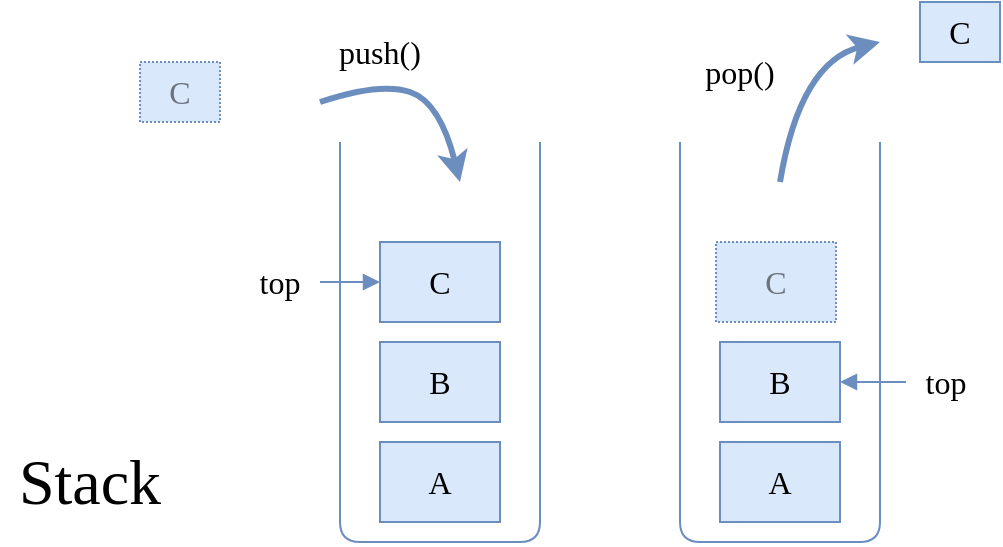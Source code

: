 <mxfile version="24.2.5" type="device">
  <diagram name="Page-1" id="UswiV8kJdXYd4FI-y-HA">
    <mxGraphModel dx="1434" dy="835" grid="1" gridSize="10" guides="1" tooltips="1" connect="1" arrows="1" fold="1" page="1" pageScale="1" pageWidth="850" pageHeight="1100" math="0" shadow="0">
      <root>
        <mxCell id="0" />
        <mxCell id="1" parent="0" />
        <mxCell id="MC3kBA18-3uo8F8Iywav-1" value="Stack" style="text;html=1;align=center;verticalAlign=middle;whiteSpace=wrap;rounded=0;fontFamily=Ubuntu;fontSize=32;fontStyle=0;" vertex="1" parent="1">
          <mxGeometry x="100" y="390" width="90" height="40" as="geometry" />
        </mxCell>
        <mxCell id="MC3kBA18-3uo8F8Iywav-2" value="A" style="rounded=0;whiteSpace=wrap;html=1;shadow=0;strokeColor=#6c8ebf;strokeWidth=1;fontFamily=Ubuntu;fontSize=16;fontStyle=0;fillColor=#dae8fc;" vertex="1" parent="1">
          <mxGeometry x="290" y="390" width="60" height="40" as="geometry" />
        </mxCell>
        <mxCell id="MC3kBA18-3uo8F8Iywav-3" value="" style="endArrow=none;html=1;rounded=1;shadow=0;strokeColor=#6c8ebf;strokeWidth=1;fontFamily=Ubuntu;fontSize=14;fontStyle=0;fillColor=#dae8fc;" edge="1" parent="1">
          <mxGeometry width="50" height="50" relative="1" as="geometry">
            <mxPoint x="370" y="240" as="sourcePoint" />
            <mxPoint x="270" y="240" as="targetPoint" />
            <Array as="points">
              <mxPoint x="370" y="440" />
              <mxPoint x="270" y="440" />
            </Array>
          </mxGeometry>
        </mxCell>
        <mxCell id="MC3kBA18-3uo8F8Iywav-4" value="" style="endArrow=none;html=1;rounded=1;shadow=0;strokeColor=#6c8ebf;strokeWidth=1;fontFamily=Ubuntu;fontSize=14;fontStyle=0;fillColor=#dae8fc;" edge="1" parent="1">
          <mxGeometry width="50" height="50" relative="1" as="geometry">
            <mxPoint x="540" y="240" as="sourcePoint" />
            <mxPoint x="440" y="240" as="targetPoint" />
            <Array as="points">
              <mxPoint x="540" y="440" />
              <mxPoint x="440" y="440" />
            </Array>
          </mxGeometry>
        </mxCell>
        <mxCell id="MC3kBA18-3uo8F8Iywav-5" value="B" style="rounded=0;whiteSpace=wrap;html=1;shadow=0;strokeColor=#6c8ebf;strokeWidth=1;fontFamily=Ubuntu;fontSize=16;fontStyle=0;fillColor=#dae8fc;" vertex="1" parent="1">
          <mxGeometry x="290" y="340" width="60" height="40" as="geometry" />
        </mxCell>
        <mxCell id="MC3kBA18-3uo8F8Iywav-6" value="C" style="rounded=0;whiteSpace=wrap;html=1;shadow=0;strokeColor=#6c8ebf;strokeWidth=1;fontFamily=Ubuntu;fontSize=16;fontStyle=0;fillColor=#dae8fc;" vertex="1" parent="1">
          <mxGeometry x="290" y="290" width="60" height="40" as="geometry" />
        </mxCell>
        <mxCell id="MC3kBA18-3uo8F8Iywav-8" style="edgeStyle=orthogonalEdgeStyle;rounded=1;orthogonalLoop=1;jettySize=auto;html=1;entryX=0;entryY=0.5;entryDx=0;entryDy=0;shadow=0;strokeColor=#6c8ebf;strokeWidth=1;fontFamily=Ubuntu;fontSize=14;fontStyle=0;endArrow=block;endFill=1;fillColor=#dae8fc;" edge="1" parent="1" source="MC3kBA18-3uo8F8Iywav-7" target="MC3kBA18-3uo8F8Iywav-6">
          <mxGeometry relative="1" as="geometry" />
        </mxCell>
        <mxCell id="MC3kBA18-3uo8F8Iywav-7" value="top" style="text;html=1;align=center;verticalAlign=middle;whiteSpace=wrap;rounded=0;fontFamily=Ubuntu;fontSize=16;fontStyle=0;" vertex="1" parent="1">
          <mxGeometry x="220" y="295" width="40" height="30" as="geometry" />
        </mxCell>
        <mxCell id="MC3kBA18-3uo8F8Iywav-9" value="C" style="rounded=0;whiteSpace=wrap;html=1;shadow=0;strokeColor=#6c8ebf;strokeWidth=1;fontFamily=Ubuntu;fontSize=16;fontStyle=0;fillColor=#dae8fc;dashed=1;dashPattern=1 1;textOpacity=50;" vertex="1" parent="1">
          <mxGeometry x="170" y="200" width="40" height="30" as="geometry" />
        </mxCell>
        <mxCell id="MC3kBA18-3uo8F8Iywav-11" value="" style="endArrow=classic;html=1;rounded=0;shadow=0;strokeColor=#6c8ebf;strokeWidth=3;fontFamily=Ubuntu;fontSize=14;fontStyle=0;fillColor=#dae8fc;jumpStyle=none;jumpSize=6;curved=1;endSize=6;startSize=6;" edge="1" parent="1">
          <mxGeometry width="50" height="50" relative="1" as="geometry">
            <mxPoint x="260" y="220" as="sourcePoint" />
            <mxPoint x="330" y="260" as="targetPoint" />
            <Array as="points">
              <mxPoint x="290" y="210" />
              <mxPoint x="320" y="220" />
            </Array>
          </mxGeometry>
        </mxCell>
        <mxCell id="MC3kBA18-3uo8F8Iywav-12" value="" style="endArrow=classic;html=1;rounded=0;shadow=0;strokeColor=#6c8ebf;strokeWidth=3;fontFamily=Ubuntu;fontSize=14;fontStyle=0;fillColor=#dae8fc;curved=1;" edge="1" parent="1">
          <mxGeometry width="50" height="50" relative="1" as="geometry">
            <mxPoint x="490" y="260" as="sourcePoint" />
            <mxPoint x="540" y="190" as="targetPoint" />
            <Array as="points">
              <mxPoint x="500" y="200" />
            </Array>
          </mxGeometry>
        </mxCell>
        <mxCell id="MC3kBA18-3uo8F8Iywav-13" value="A" style="rounded=0;whiteSpace=wrap;html=1;shadow=0;strokeColor=#6c8ebf;strokeWidth=1;fontFamily=Ubuntu;fontSize=16;fontStyle=0;fillColor=#dae8fc;" vertex="1" parent="1">
          <mxGeometry x="460" y="390" width="60" height="40" as="geometry" />
        </mxCell>
        <mxCell id="MC3kBA18-3uo8F8Iywav-14" value="B" style="rounded=0;whiteSpace=wrap;html=1;shadow=0;strokeColor=#6c8ebf;strokeWidth=1;fontFamily=Ubuntu;fontSize=16;fontStyle=0;fillColor=#dae8fc;" vertex="1" parent="1">
          <mxGeometry x="460" y="340" width="60" height="40" as="geometry" />
        </mxCell>
        <mxCell id="MC3kBA18-3uo8F8Iywav-16" style="edgeStyle=orthogonalEdgeStyle;rounded=1;orthogonalLoop=1;jettySize=auto;html=1;shadow=0;strokeColor=#6c8ebf;strokeWidth=1;fontFamily=Ubuntu;fontSize=14;fontStyle=0;endArrow=block;endFill=1;fillColor=#dae8fc;" edge="1" parent="1" source="MC3kBA18-3uo8F8Iywav-15" target="MC3kBA18-3uo8F8Iywav-14">
          <mxGeometry relative="1" as="geometry" />
        </mxCell>
        <mxCell id="MC3kBA18-3uo8F8Iywav-15" value="top" style="text;html=1;align=center;verticalAlign=middle;whiteSpace=wrap;rounded=0;fontFamily=Ubuntu;fontSize=16;fontStyle=0;" vertex="1" parent="1">
          <mxGeometry x="553" y="345" width="40" height="30" as="geometry" />
        </mxCell>
        <mxCell id="MC3kBA18-3uo8F8Iywav-17" value="C" style="rounded=0;whiteSpace=wrap;html=1;shadow=0;strokeColor=#6c8ebf;strokeWidth=1;fontFamily=Ubuntu;fontSize=16;fontStyle=0;fillColor=#dae8fc;" vertex="1" parent="1">
          <mxGeometry x="560" y="170" width="40" height="30" as="geometry" />
        </mxCell>
        <mxCell id="MC3kBA18-3uo8F8Iywav-18" value="C" style="rounded=0;whiteSpace=wrap;html=1;shadow=0;strokeColor=#6c8ebf;strokeWidth=1;fontFamily=Ubuntu;fontSize=16;fontStyle=0;fillColor=#dae8fc;textOpacity=50;dashed=1;dashPattern=1 1;" vertex="1" parent="1">
          <mxGeometry x="458" y="290" width="60" height="40" as="geometry" />
        </mxCell>
        <mxCell id="MC3kBA18-3uo8F8Iywav-19" value="push()" style="text;html=1;align=center;verticalAlign=middle;whiteSpace=wrap;rounded=0;fontFamily=Ubuntu;fontSize=16;fontStyle=0;" vertex="1" parent="1">
          <mxGeometry x="260" y="180" width="60" height="30" as="geometry" />
        </mxCell>
        <mxCell id="MC3kBA18-3uo8F8Iywav-20" value="pop()" style="text;html=1;align=center;verticalAlign=middle;whiteSpace=wrap;rounded=0;fontFamily=Ubuntu;fontSize=16;fontStyle=0;" vertex="1" parent="1">
          <mxGeometry x="440" y="190" width="60" height="30" as="geometry" />
        </mxCell>
      </root>
    </mxGraphModel>
  </diagram>
</mxfile>

